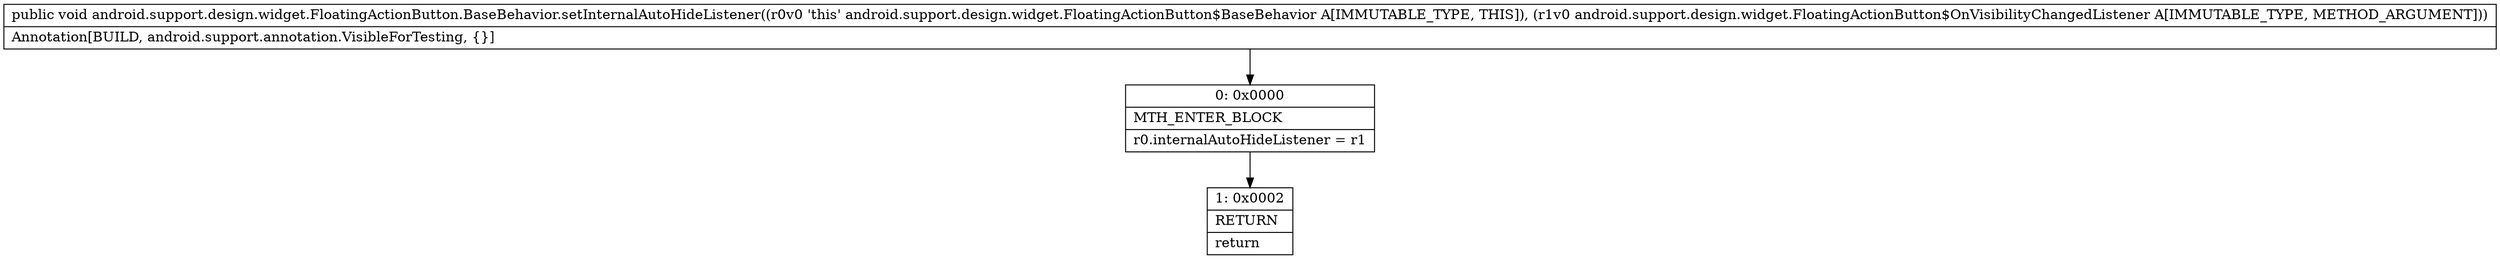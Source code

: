 digraph "CFG forandroid.support.design.widget.FloatingActionButton.BaseBehavior.setInternalAutoHideListener(Landroid\/support\/design\/widget\/FloatingActionButton$OnVisibilityChangedListener;)V" {
Node_0 [shape=record,label="{0\:\ 0x0000|MTH_ENTER_BLOCK\l|r0.internalAutoHideListener = r1\l}"];
Node_1 [shape=record,label="{1\:\ 0x0002|RETURN\l|return\l}"];
MethodNode[shape=record,label="{public void android.support.design.widget.FloatingActionButton.BaseBehavior.setInternalAutoHideListener((r0v0 'this' android.support.design.widget.FloatingActionButton$BaseBehavior A[IMMUTABLE_TYPE, THIS]), (r1v0 android.support.design.widget.FloatingActionButton$OnVisibilityChangedListener A[IMMUTABLE_TYPE, METHOD_ARGUMENT]))  | Annotation[BUILD, android.support.annotation.VisibleForTesting, \{\}]\l}"];
MethodNode -> Node_0;
Node_0 -> Node_1;
}

